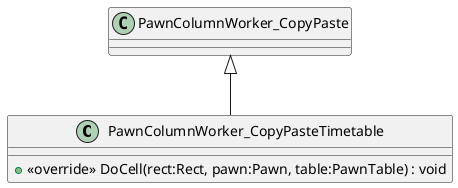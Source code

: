 @startuml
class PawnColumnWorker_CopyPasteTimetable {
    + <<override>> DoCell(rect:Rect, pawn:Pawn, table:PawnTable) : void
}
PawnColumnWorker_CopyPaste <|-- PawnColumnWorker_CopyPasteTimetable
@enduml
